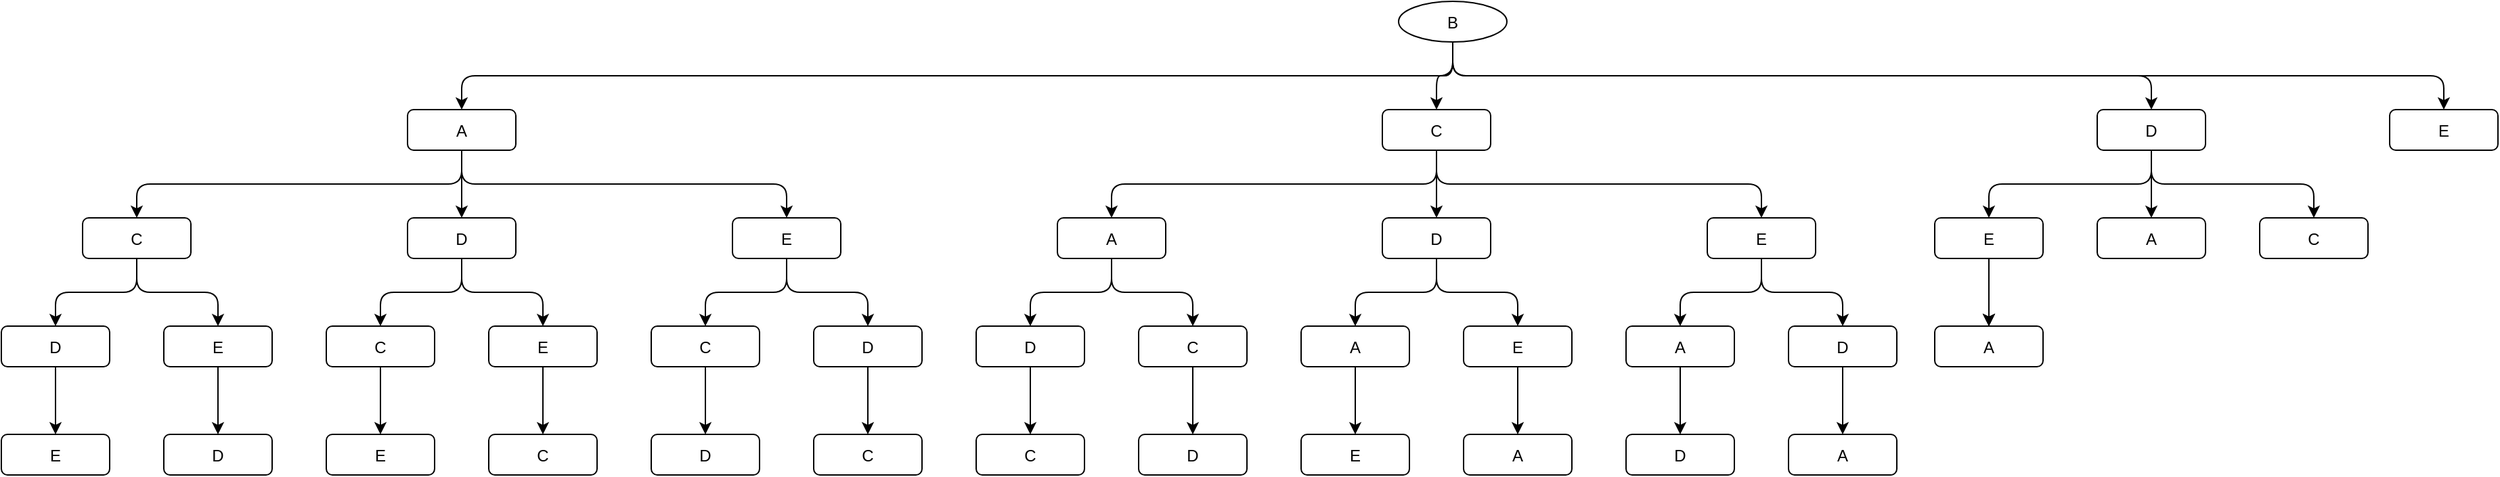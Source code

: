 <mxfile version="21.1.3" type="github">
  <diagram name="Page-1" id="O7FfPtnYejGDInr6tpNi">
    <mxGraphModel dx="983" dy="616" grid="1" gridSize="10" guides="1" tooltips="1" connect="1" arrows="1" fold="1" page="1" pageScale="1" pageWidth="850" pageHeight="1100" math="0" shadow="0">
      <root>
        <mxCell id="0" />
        <mxCell id="1" parent="0" />
        <mxCell id="MlSDF2G6X2Ml6JZiUadf-2" value="B" style="ellipse" vertex="1" parent="1">
          <mxGeometry x="1078" y="140" width="80" height="30" as="geometry" />
        </mxCell>
        <mxCell id="MlSDF2G6X2Ml6JZiUadf-3" value="A" style="rounded=1;" vertex="1" parent="1">
          <mxGeometry x="346" y="220" width="80" height="30" as="geometry" />
        </mxCell>
        <mxCell id="MlSDF2G6X2Ml6JZiUadf-4" value="" style="edgeStyle=elbowEdgeStyle;elbow=vertical;" edge="1" source="MlSDF2G6X2Ml6JZiUadf-2" target="MlSDF2G6X2Ml6JZiUadf-3" parent="1">
          <mxGeometry relative="1" as="geometry" />
        </mxCell>
        <mxCell id="MlSDF2G6X2Ml6JZiUadf-5" value="C" style="rounded=1;" vertex="1" parent="1">
          <mxGeometry x="106" y="300" width="80" height="30" as="geometry" />
        </mxCell>
        <mxCell id="MlSDF2G6X2Ml6JZiUadf-6" value="" style="edgeStyle=elbowEdgeStyle;elbow=vertical;" edge="1" source="MlSDF2G6X2Ml6JZiUadf-3" target="MlSDF2G6X2Ml6JZiUadf-5" parent="1">
          <mxGeometry relative="1" as="geometry" />
        </mxCell>
        <mxCell id="MlSDF2G6X2Ml6JZiUadf-7" value="C" style="rounded=1;" vertex="1" parent="1">
          <mxGeometry x="1066" y="220" width="80" height="30" as="geometry" />
        </mxCell>
        <mxCell id="MlSDF2G6X2Ml6JZiUadf-8" value="" style="edgeStyle=elbowEdgeStyle;elbow=vertical;" edge="1" source="MlSDF2G6X2Ml6JZiUadf-2" target="MlSDF2G6X2Ml6JZiUadf-7" parent="1">
          <mxGeometry relative="1" as="geometry" />
        </mxCell>
        <mxCell id="MlSDF2G6X2Ml6JZiUadf-9" value="D" style="rounded=1;" vertex="1" parent="1">
          <mxGeometry x="1594" y="220" width="80" height="30" as="geometry" />
        </mxCell>
        <mxCell id="MlSDF2G6X2Ml6JZiUadf-10" value="" style="edgeStyle=elbowEdgeStyle;elbow=vertical;" edge="1" source="MlSDF2G6X2Ml6JZiUadf-2" target="MlSDF2G6X2Ml6JZiUadf-9" parent="1">
          <mxGeometry relative="1" as="geometry" />
        </mxCell>
        <mxCell id="MlSDF2G6X2Ml6JZiUadf-11" value="E" style="rounded=1;" vertex="1" parent="1">
          <mxGeometry x="1810" y="220" width="80" height="30" as="geometry" />
        </mxCell>
        <mxCell id="MlSDF2G6X2Ml6JZiUadf-12" value="" style="edgeStyle=elbowEdgeStyle;elbow=vertical;" edge="1" source="MlSDF2G6X2Ml6JZiUadf-2" target="MlSDF2G6X2Ml6JZiUadf-11" parent="1">
          <mxGeometry relative="1" as="geometry" />
        </mxCell>
        <mxCell id="MlSDF2G6X2Ml6JZiUadf-13" value="D" style="rounded=1;" vertex="1" parent="1">
          <mxGeometry x="346" y="300" width="80" height="30" as="geometry" />
        </mxCell>
        <mxCell id="MlSDF2G6X2Ml6JZiUadf-14" value="" style="edgeStyle=elbowEdgeStyle;elbow=vertical;" edge="1" source="MlSDF2G6X2Ml6JZiUadf-3" target="MlSDF2G6X2Ml6JZiUadf-13" parent="1">
          <mxGeometry relative="1" as="geometry" />
        </mxCell>
        <mxCell id="MlSDF2G6X2Ml6JZiUadf-15" value="E" style="rounded=1;" vertex="1" parent="1">
          <mxGeometry x="586" y="300" width="80" height="30" as="geometry" />
        </mxCell>
        <mxCell id="MlSDF2G6X2Ml6JZiUadf-16" value="" style="edgeStyle=elbowEdgeStyle;elbow=vertical;" edge="1" source="MlSDF2G6X2Ml6JZiUadf-3" target="MlSDF2G6X2Ml6JZiUadf-15" parent="1">
          <mxGeometry relative="1" as="geometry" />
        </mxCell>
        <mxCell id="MlSDF2G6X2Ml6JZiUadf-17" value="D" style="rounded=1;" vertex="1" parent="1">
          <mxGeometry x="46" y="380" width="80" height="30" as="geometry" />
        </mxCell>
        <mxCell id="MlSDF2G6X2Ml6JZiUadf-18" value="" style="edgeStyle=elbowEdgeStyle;elbow=vertical;" edge="1" source="MlSDF2G6X2Ml6JZiUadf-5" target="MlSDF2G6X2Ml6JZiUadf-17" parent="1">
          <mxGeometry relative="1" as="geometry" />
        </mxCell>
        <mxCell id="MlSDF2G6X2Ml6JZiUadf-19" value="E" style="rounded=1;" vertex="1" parent="1">
          <mxGeometry x="166" y="380" width="80" height="30" as="geometry" />
        </mxCell>
        <mxCell id="MlSDF2G6X2Ml6JZiUadf-20" value="" style="edgeStyle=elbowEdgeStyle;elbow=vertical;" edge="1" source="MlSDF2G6X2Ml6JZiUadf-5" target="MlSDF2G6X2Ml6JZiUadf-19" parent="1">
          <mxGeometry relative="1" as="geometry" />
        </mxCell>
        <mxCell id="MlSDF2G6X2Ml6JZiUadf-21" value="C" style="rounded=1;" vertex="1" parent="1">
          <mxGeometry x="286" y="380" width="80" height="30" as="geometry" />
        </mxCell>
        <mxCell id="MlSDF2G6X2Ml6JZiUadf-22" value="" style="edgeStyle=elbowEdgeStyle;elbow=vertical;" edge="1" source="MlSDF2G6X2Ml6JZiUadf-13" target="MlSDF2G6X2Ml6JZiUadf-21" parent="1">
          <mxGeometry relative="1" as="geometry" />
        </mxCell>
        <mxCell id="MlSDF2G6X2Ml6JZiUadf-23" value="E" style="rounded=1;" vertex="1" parent="1">
          <mxGeometry x="406" y="380" width="80" height="30" as="geometry" />
        </mxCell>
        <mxCell id="MlSDF2G6X2Ml6JZiUadf-24" value="" style="edgeStyle=elbowEdgeStyle;elbow=vertical;" edge="1" source="MlSDF2G6X2Ml6JZiUadf-13" target="MlSDF2G6X2Ml6JZiUadf-23" parent="1">
          <mxGeometry relative="1" as="geometry" />
        </mxCell>
        <mxCell id="MlSDF2G6X2Ml6JZiUadf-25" value="C" style="rounded=1;" vertex="1" parent="1">
          <mxGeometry x="526" y="380" width="80" height="30" as="geometry" />
        </mxCell>
        <mxCell id="MlSDF2G6X2Ml6JZiUadf-26" value="" style="edgeStyle=elbowEdgeStyle;elbow=vertical;" edge="1" source="MlSDF2G6X2Ml6JZiUadf-15" target="MlSDF2G6X2Ml6JZiUadf-25" parent="1">
          <mxGeometry relative="1" as="geometry" />
        </mxCell>
        <mxCell id="MlSDF2G6X2Ml6JZiUadf-27" value="D" style="rounded=1;" vertex="1" parent="1">
          <mxGeometry x="646" y="380" width="80" height="30" as="geometry" />
        </mxCell>
        <mxCell id="MlSDF2G6X2Ml6JZiUadf-28" value="" style="edgeStyle=elbowEdgeStyle;elbow=vertical;" edge="1" source="MlSDF2G6X2Ml6JZiUadf-15" target="MlSDF2G6X2Ml6JZiUadf-27" parent="1">
          <mxGeometry relative="1" as="geometry" />
        </mxCell>
        <mxCell id="MlSDF2G6X2Ml6JZiUadf-29" value="A" style="rounded=1;" vertex="1" parent="1">
          <mxGeometry x="826" y="300" width="80" height="30" as="geometry" />
        </mxCell>
        <mxCell id="MlSDF2G6X2Ml6JZiUadf-30" value="" style="edgeStyle=elbowEdgeStyle;elbow=vertical;" edge="1" source="MlSDF2G6X2Ml6JZiUadf-7" target="MlSDF2G6X2Ml6JZiUadf-29" parent="1">
          <mxGeometry relative="1" as="geometry" />
        </mxCell>
        <mxCell id="MlSDF2G6X2Ml6JZiUadf-31" value="D" style="rounded=1;" vertex="1" parent="1">
          <mxGeometry x="1066" y="300" width="80" height="30" as="geometry" />
        </mxCell>
        <mxCell id="MlSDF2G6X2Ml6JZiUadf-32" value="" style="edgeStyle=elbowEdgeStyle;elbow=vertical;" edge="1" source="MlSDF2G6X2Ml6JZiUadf-7" target="MlSDF2G6X2Ml6JZiUadf-31" parent="1">
          <mxGeometry relative="1" as="geometry" />
        </mxCell>
        <mxCell id="MlSDF2G6X2Ml6JZiUadf-33" value="E" style="rounded=1;" vertex="1" parent="1">
          <mxGeometry x="1306" y="300" width="80" height="30" as="geometry" />
        </mxCell>
        <mxCell id="MlSDF2G6X2Ml6JZiUadf-34" value="" style="edgeStyle=elbowEdgeStyle;elbow=vertical;" edge="1" source="MlSDF2G6X2Ml6JZiUadf-7" target="MlSDF2G6X2Ml6JZiUadf-33" parent="1">
          <mxGeometry relative="1" as="geometry" />
        </mxCell>
        <mxCell id="MlSDF2G6X2Ml6JZiUadf-35" value="D" style="rounded=1;" vertex="1" parent="1">
          <mxGeometry x="766" y="380" width="80" height="30" as="geometry" />
        </mxCell>
        <mxCell id="MlSDF2G6X2Ml6JZiUadf-36" value="" style="edgeStyle=elbowEdgeStyle;elbow=vertical;" edge="1" source="MlSDF2G6X2Ml6JZiUadf-29" target="MlSDF2G6X2Ml6JZiUadf-35" parent="1">
          <mxGeometry relative="1" as="geometry" />
        </mxCell>
        <mxCell id="MlSDF2G6X2Ml6JZiUadf-37" value="C" style="rounded=1;" vertex="1" parent="1">
          <mxGeometry x="766" y="460" width="80" height="30" as="geometry" />
        </mxCell>
        <mxCell id="MlSDF2G6X2Ml6JZiUadf-38" value="" style="edgeStyle=elbowEdgeStyle;elbow=vertical;" edge="1" source="MlSDF2G6X2Ml6JZiUadf-35" target="MlSDF2G6X2Ml6JZiUadf-37" parent="1">
          <mxGeometry relative="1" as="geometry" />
        </mxCell>
        <mxCell id="MlSDF2G6X2Ml6JZiUadf-39" value="C" style="rounded=1;" vertex="1" parent="1">
          <mxGeometry x="886" y="380" width="80" height="30" as="geometry" />
        </mxCell>
        <mxCell id="MlSDF2G6X2Ml6JZiUadf-40" value="" style="edgeStyle=elbowEdgeStyle;elbow=vertical;" edge="1" source="MlSDF2G6X2Ml6JZiUadf-29" target="MlSDF2G6X2Ml6JZiUadf-39" parent="1">
          <mxGeometry relative="1" as="geometry" />
        </mxCell>
        <mxCell id="MlSDF2G6X2Ml6JZiUadf-41" value="A" style="rounded=1;" vertex="1" parent="1">
          <mxGeometry x="1006" y="380" width="80" height="30" as="geometry" />
        </mxCell>
        <mxCell id="MlSDF2G6X2Ml6JZiUadf-42" value="" style="edgeStyle=elbowEdgeStyle;elbow=vertical;" edge="1" source="MlSDF2G6X2Ml6JZiUadf-31" target="MlSDF2G6X2Ml6JZiUadf-41" parent="1">
          <mxGeometry relative="1" as="geometry" />
        </mxCell>
        <mxCell id="MlSDF2G6X2Ml6JZiUadf-43" value="E" style="rounded=1;" vertex="1" parent="1">
          <mxGeometry x="1126" y="380" width="80" height="30" as="geometry" />
        </mxCell>
        <mxCell id="MlSDF2G6X2Ml6JZiUadf-44" value="" style="edgeStyle=elbowEdgeStyle;elbow=vertical;" edge="1" source="MlSDF2G6X2Ml6JZiUadf-31" target="MlSDF2G6X2Ml6JZiUadf-43" parent="1">
          <mxGeometry relative="1" as="geometry" />
        </mxCell>
        <mxCell id="MlSDF2G6X2Ml6JZiUadf-45" value="A" style="rounded=1;" vertex="1" parent="1">
          <mxGeometry x="1246" y="380" width="80" height="30" as="geometry" />
        </mxCell>
        <mxCell id="MlSDF2G6X2Ml6JZiUadf-46" value="" style="edgeStyle=elbowEdgeStyle;elbow=vertical;" edge="1" source="MlSDF2G6X2Ml6JZiUadf-33" target="MlSDF2G6X2Ml6JZiUadf-45" parent="1">
          <mxGeometry relative="1" as="geometry" />
        </mxCell>
        <mxCell id="MlSDF2G6X2Ml6JZiUadf-47" value="D" style="rounded=1;" vertex="1" parent="1">
          <mxGeometry x="1366" y="380" width="80" height="30" as="geometry" />
        </mxCell>
        <mxCell id="MlSDF2G6X2Ml6JZiUadf-48" value="" style="edgeStyle=elbowEdgeStyle;elbow=vertical;" edge="1" source="MlSDF2G6X2Ml6JZiUadf-33" target="MlSDF2G6X2Ml6JZiUadf-47" parent="1">
          <mxGeometry relative="1" as="geometry" />
        </mxCell>
        <mxCell id="MlSDF2G6X2Ml6JZiUadf-49" value="E" style="rounded=1;" vertex="1" parent="1">
          <mxGeometry x="46" y="460" width="80" height="30" as="geometry" />
        </mxCell>
        <mxCell id="MlSDF2G6X2Ml6JZiUadf-50" value="" style="edgeStyle=elbowEdgeStyle;elbow=vertical;" edge="1" source="MlSDF2G6X2Ml6JZiUadf-17" target="MlSDF2G6X2Ml6JZiUadf-49" parent="1">
          <mxGeometry relative="1" as="geometry" />
        </mxCell>
        <mxCell id="MlSDF2G6X2Ml6JZiUadf-51" value="D" style="rounded=1;" vertex="1" parent="1">
          <mxGeometry x="166" y="460" width="80" height="30" as="geometry" />
        </mxCell>
        <mxCell id="MlSDF2G6X2Ml6JZiUadf-52" value="" style="edgeStyle=elbowEdgeStyle;elbow=vertical;" edge="1" source="MlSDF2G6X2Ml6JZiUadf-19" target="MlSDF2G6X2Ml6JZiUadf-51" parent="1">
          <mxGeometry relative="1" as="geometry" />
        </mxCell>
        <mxCell id="MlSDF2G6X2Ml6JZiUadf-53" value="E" style="rounded=1;" vertex="1" parent="1">
          <mxGeometry x="286" y="460" width="80" height="30" as="geometry" />
        </mxCell>
        <mxCell id="MlSDF2G6X2Ml6JZiUadf-54" value="" style="edgeStyle=elbowEdgeStyle;elbow=vertical;" edge="1" source="MlSDF2G6X2Ml6JZiUadf-21" target="MlSDF2G6X2Ml6JZiUadf-53" parent="1">
          <mxGeometry relative="1" as="geometry" />
        </mxCell>
        <mxCell id="MlSDF2G6X2Ml6JZiUadf-55" value="C" style="rounded=1;" vertex="1" parent="1">
          <mxGeometry x="406" y="460" width="80" height="30" as="geometry" />
        </mxCell>
        <mxCell id="MlSDF2G6X2Ml6JZiUadf-56" value="" style="edgeStyle=elbowEdgeStyle;elbow=vertical;" edge="1" source="MlSDF2G6X2Ml6JZiUadf-23" target="MlSDF2G6X2Ml6JZiUadf-55" parent="1">
          <mxGeometry relative="1" as="geometry" />
        </mxCell>
        <mxCell id="MlSDF2G6X2Ml6JZiUadf-57" value="D" style="rounded=1;" vertex="1" parent="1">
          <mxGeometry x="526" y="460" width="80" height="30" as="geometry" />
        </mxCell>
        <mxCell id="MlSDF2G6X2Ml6JZiUadf-58" value="" style="edgeStyle=elbowEdgeStyle;elbow=vertical;" edge="1" source="MlSDF2G6X2Ml6JZiUadf-25" target="MlSDF2G6X2Ml6JZiUadf-57" parent="1">
          <mxGeometry relative="1" as="geometry" />
        </mxCell>
        <mxCell id="MlSDF2G6X2Ml6JZiUadf-59" value="C" style="rounded=1;" vertex="1" parent="1">
          <mxGeometry x="646" y="460" width="80" height="30" as="geometry" />
        </mxCell>
        <mxCell id="MlSDF2G6X2Ml6JZiUadf-60" value="" style="edgeStyle=elbowEdgeStyle;elbow=vertical;" edge="1" source="MlSDF2G6X2Ml6JZiUadf-27" target="MlSDF2G6X2Ml6JZiUadf-59" parent="1">
          <mxGeometry relative="1" as="geometry" />
        </mxCell>
        <mxCell id="MlSDF2G6X2Ml6JZiUadf-61" value="D" style="rounded=1;" vertex="1" parent="1">
          <mxGeometry x="886" y="460" width="80" height="30" as="geometry" />
        </mxCell>
        <mxCell id="MlSDF2G6X2Ml6JZiUadf-62" value="" style="edgeStyle=elbowEdgeStyle;elbow=vertical;" edge="1" source="MlSDF2G6X2Ml6JZiUadf-39" target="MlSDF2G6X2Ml6JZiUadf-61" parent="1">
          <mxGeometry relative="1" as="geometry" />
        </mxCell>
        <mxCell id="MlSDF2G6X2Ml6JZiUadf-63" value="E" style="rounded=1;" vertex="1" parent="1">
          <mxGeometry x="1006" y="460" width="80" height="30" as="geometry" />
        </mxCell>
        <mxCell id="MlSDF2G6X2Ml6JZiUadf-64" value="" style="edgeStyle=elbowEdgeStyle;elbow=vertical;" edge="1" source="MlSDF2G6X2Ml6JZiUadf-41" target="MlSDF2G6X2Ml6JZiUadf-63" parent="1">
          <mxGeometry relative="1" as="geometry" />
        </mxCell>
        <mxCell id="MlSDF2G6X2Ml6JZiUadf-65" value="A" style="rounded=1;" vertex="1" parent="1">
          <mxGeometry x="1126" y="460" width="80" height="30" as="geometry" />
        </mxCell>
        <mxCell id="MlSDF2G6X2Ml6JZiUadf-66" value="" style="edgeStyle=elbowEdgeStyle;elbow=vertical;" edge="1" source="MlSDF2G6X2Ml6JZiUadf-43" target="MlSDF2G6X2Ml6JZiUadf-65" parent="1">
          <mxGeometry relative="1" as="geometry" />
        </mxCell>
        <mxCell id="MlSDF2G6X2Ml6JZiUadf-67" value="D" style="rounded=1;" vertex="1" parent="1">
          <mxGeometry x="1246" y="460" width="80" height="30" as="geometry" />
        </mxCell>
        <mxCell id="MlSDF2G6X2Ml6JZiUadf-68" value="" style="edgeStyle=elbowEdgeStyle;elbow=vertical;" edge="1" source="MlSDF2G6X2Ml6JZiUadf-45" target="MlSDF2G6X2Ml6JZiUadf-67" parent="1">
          <mxGeometry relative="1" as="geometry" />
        </mxCell>
        <mxCell id="MlSDF2G6X2Ml6JZiUadf-69" value="A" style="rounded=1;" vertex="1" parent="1">
          <mxGeometry x="1366" y="460" width="80" height="30" as="geometry" />
        </mxCell>
        <mxCell id="MlSDF2G6X2Ml6JZiUadf-70" value="" style="edgeStyle=elbowEdgeStyle;elbow=vertical;" edge="1" source="MlSDF2G6X2Ml6JZiUadf-47" target="MlSDF2G6X2Ml6JZiUadf-69" parent="1">
          <mxGeometry relative="1" as="geometry" />
        </mxCell>
        <mxCell id="MlSDF2G6X2Ml6JZiUadf-82" value="" style="edgeStyle=orthogonalEdgeStyle;rounded=0;orthogonalLoop=1;jettySize=auto;html=1;" edge="1" parent="1" source="MlSDF2G6X2Ml6JZiUadf-71" target="MlSDF2G6X2Ml6JZiUadf-81">
          <mxGeometry relative="1" as="geometry" />
        </mxCell>
        <mxCell id="MlSDF2G6X2Ml6JZiUadf-87" value="" style="edgeStyle=orthogonalEdgeStyle;rounded=0;orthogonalLoop=1;jettySize=auto;html=1;" edge="1" parent="1" source="MlSDF2G6X2Ml6JZiUadf-71" target="MlSDF2G6X2Ml6JZiUadf-81">
          <mxGeometry relative="1" as="geometry" />
        </mxCell>
        <mxCell id="MlSDF2G6X2Ml6JZiUadf-88" value="" style="edgeStyle=orthogonalEdgeStyle;rounded=0;orthogonalLoop=1;jettySize=auto;html=1;" edge="1" parent="1" source="MlSDF2G6X2Ml6JZiUadf-71" target="MlSDF2G6X2Ml6JZiUadf-81">
          <mxGeometry relative="1" as="geometry" />
        </mxCell>
        <mxCell id="MlSDF2G6X2Ml6JZiUadf-71" value="E" style="rounded=1;" vertex="1" parent="1">
          <mxGeometry x="1474" y="300" width="80" height="30" as="geometry" />
        </mxCell>
        <mxCell id="MlSDF2G6X2Ml6JZiUadf-72" value="" style="edgeStyle=elbowEdgeStyle;elbow=vertical;" edge="1" source="MlSDF2G6X2Ml6JZiUadf-9" target="MlSDF2G6X2Ml6JZiUadf-71" parent="1">
          <mxGeometry relative="1" as="geometry" />
        </mxCell>
        <mxCell id="MlSDF2G6X2Ml6JZiUadf-73" value="A" style="rounded=1;" vertex="1" parent="1">
          <mxGeometry x="1594" y="300" width="80" height="30" as="geometry" />
        </mxCell>
        <mxCell id="MlSDF2G6X2Ml6JZiUadf-74" value="" style="edgeStyle=elbowEdgeStyle;elbow=vertical;" edge="1" source="MlSDF2G6X2Ml6JZiUadf-9" target="MlSDF2G6X2Ml6JZiUadf-73" parent="1">
          <mxGeometry relative="1" as="geometry" />
        </mxCell>
        <mxCell id="MlSDF2G6X2Ml6JZiUadf-75" value="C" style="rounded=1;" vertex="1" parent="1">
          <mxGeometry x="1714" y="300" width="80" height="30" as="geometry" />
        </mxCell>
        <mxCell id="MlSDF2G6X2Ml6JZiUadf-76" value="" style="edgeStyle=elbowEdgeStyle;elbow=vertical;" edge="1" source="MlSDF2G6X2Ml6JZiUadf-9" target="MlSDF2G6X2Ml6JZiUadf-75" parent="1">
          <mxGeometry relative="1" as="geometry" />
        </mxCell>
        <mxCell id="MlSDF2G6X2Ml6JZiUadf-81" value="A" style="rounded=1;" vertex="1" parent="1">
          <mxGeometry x="1474" y="380" width="80" height="30" as="geometry" />
        </mxCell>
      </root>
    </mxGraphModel>
  </diagram>
</mxfile>
